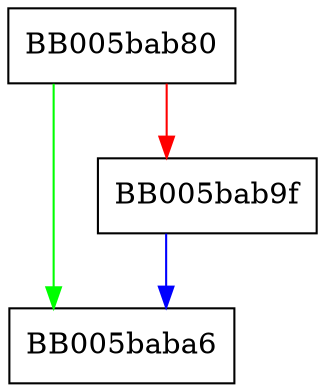 digraph EVP_CIPHER_CTX_new {
  node [shape="box"];
  graph [splines=ortho];
  BB005bab80 -> BB005baba6 [color="green"];
  BB005bab80 -> BB005bab9f [color="red"];
  BB005bab9f -> BB005baba6 [color="blue"];
}